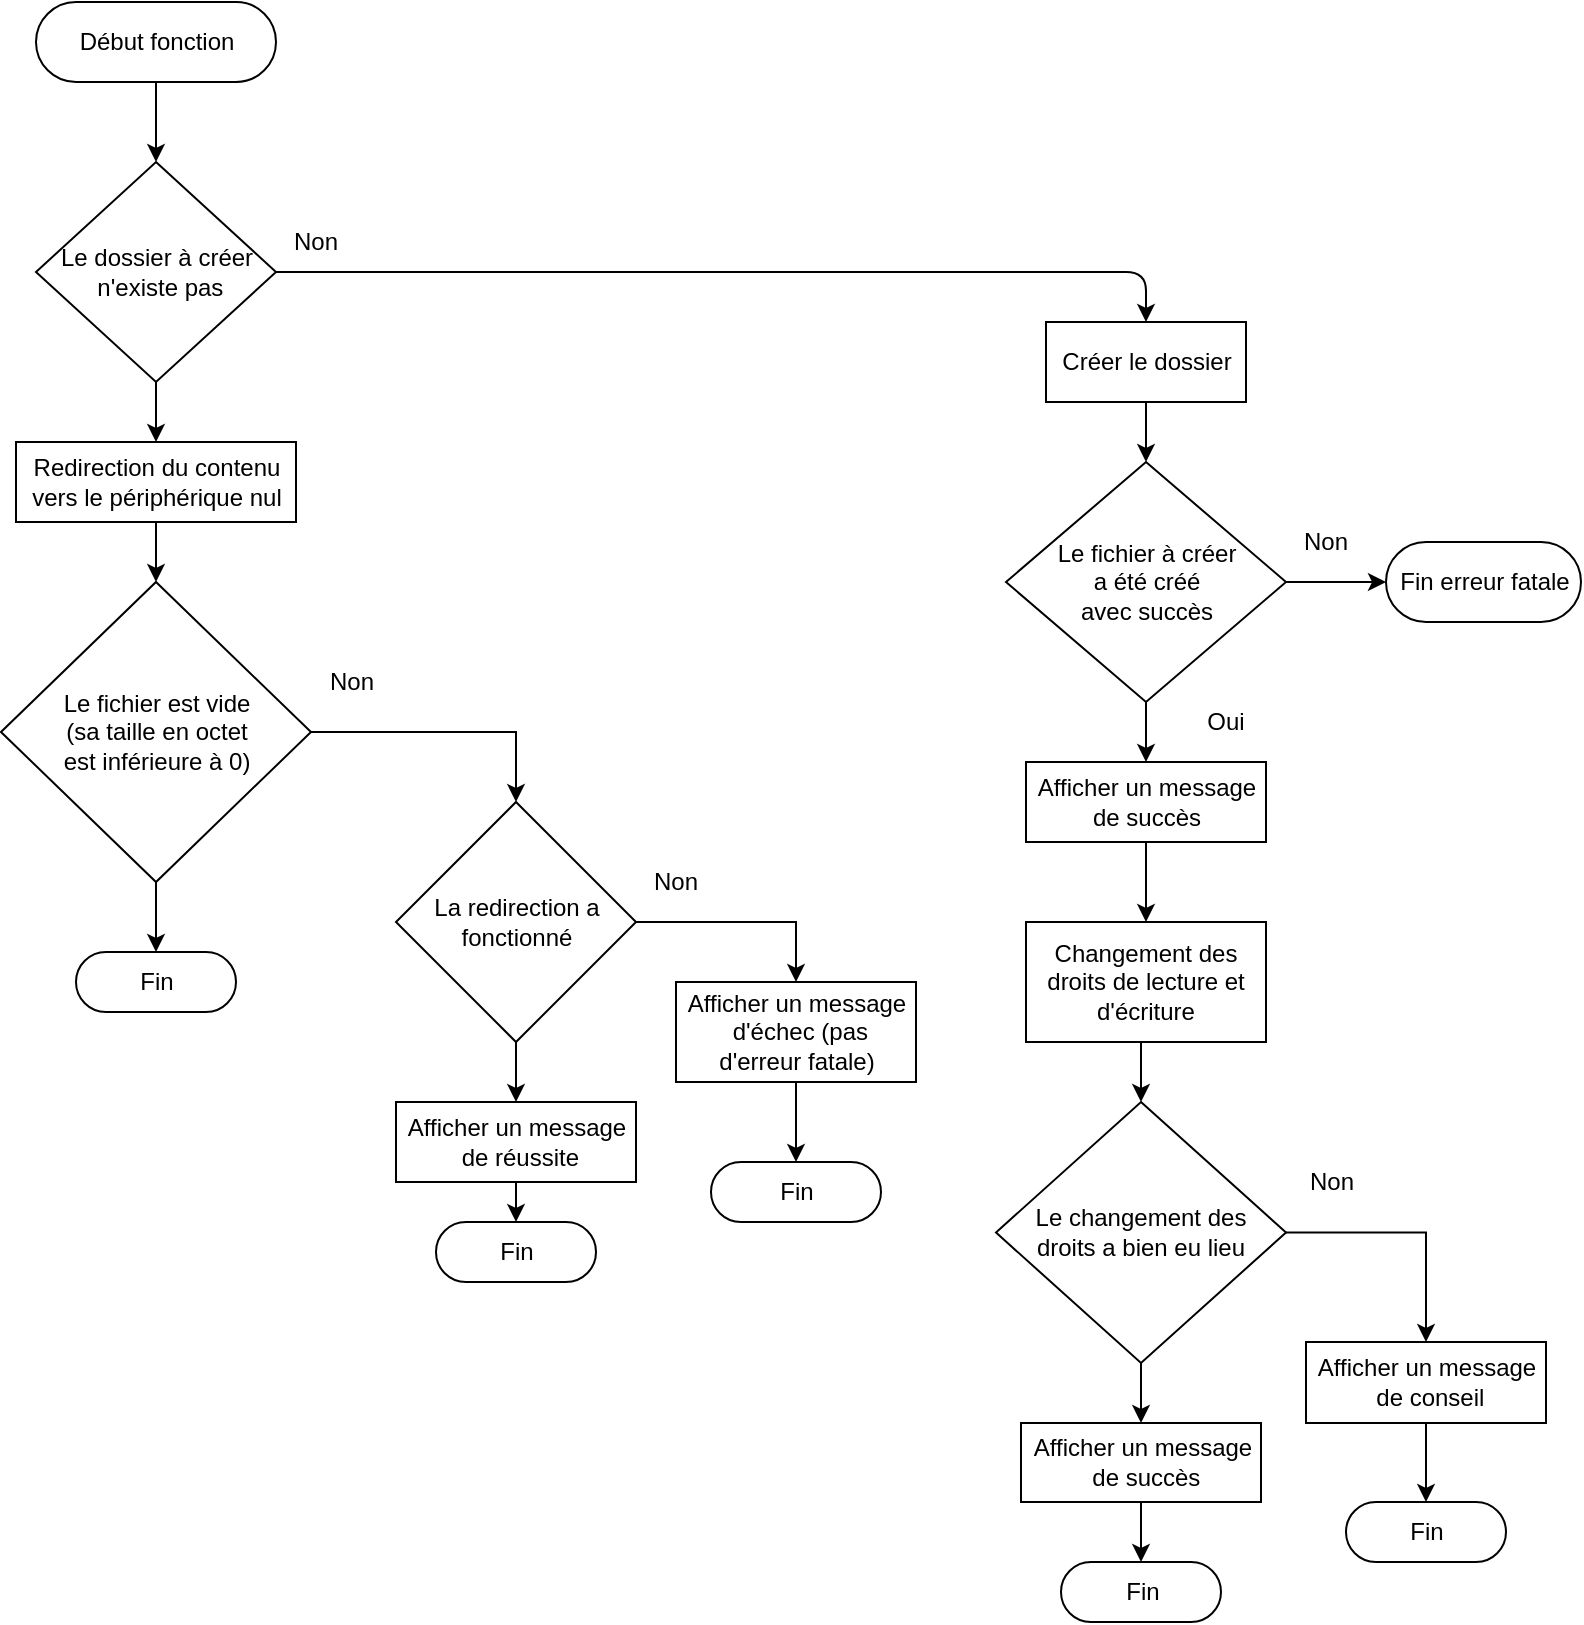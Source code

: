 <mxfile version="12.6.5" type="device"><diagram id="C5RBs43oDa-KdzZeNtuy" name="Page-1"><mxGraphModel dx="1108" dy="511" grid="1" gridSize="10" guides="1" tooltips="1" connect="1" arrows="1" fold="1" page="1" pageScale="1" pageWidth="827" pageHeight="1169" math="0" shadow="0"><root><mxCell id="WIyWlLk6GJQsqaUBKTNV-0"/><mxCell id="WIyWlLk6GJQsqaUBKTNV-1" parent="WIyWlLk6GJQsqaUBKTNV-0"/><mxCell id="uK7nbBuzYPpAONlAW4nQ-0" style="edgeStyle=orthogonalEdgeStyle;rounded=0;orthogonalLoop=1;jettySize=auto;html=1;exitX=0.5;exitY=1;exitDx=0;exitDy=0;entryX=0.5;entryY=0;entryDx=0;entryDy=0;" edge="1" parent="WIyWlLk6GJQsqaUBKTNV-1" source="uK7nbBuzYPpAONlAW4nQ-1" target="uK7nbBuzYPpAONlAW4nQ-30"><mxGeometry relative="1" as="geometry"/></mxCell><mxCell id="uK7nbBuzYPpAONlAW4nQ-1" value="Le dossier à créer&lt;br&gt;&amp;nbsp;n'existe pas" style="shape=rhombus;html=1;dashed=0;whitespace=wrap;perimeter=rhombusPerimeter;" vertex="1" parent="WIyWlLk6GJQsqaUBKTNV-1"><mxGeometry x="170" y="130" width="120" height="110" as="geometry"/></mxCell><mxCell id="uK7nbBuzYPpAONlAW4nQ-2" style="edgeStyle=orthogonalEdgeStyle;rounded=0;orthogonalLoop=1;jettySize=auto;html=1;exitX=0.5;exitY=0.5;exitDx=0;exitDy=20;exitPerimeter=0;entryX=0.5;entryY=0;entryDx=0;entryDy=0;" edge="1" parent="WIyWlLk6GJQsqaUBKTNV-1" source="uK7nbBuzYPpAONlAW4nQ-3" target="uK7nbBuzYPpAONlAW4nQ-1"><mxGeometry relative="1" as="geometry"/></mxCell><mxCell id="uK7nbBuzYPpAONlAW4nQ-3" value="Début fonction" style="html=1;dashed=0;whitespace=wrap;shape=mxgraph.dfd.start" vertex="1" parent="WIyWlLk6GJQsqaUBKTNV-1"><mxGeometry x="170" y="50" width="120" height="40" as="geometry"/></mxCell><mxCell id="uK7nbBuzYPpAONlAW4nQ-4" style="edgeStyle=orthogonalEdgeStyle;rounded=0;orthogonalLoop=1;jettySize=auto;html=1;exitX=0.5;exitY=1;exitDx=0;exitDy=0;entryX=0.5;entryY=0;entryDx=0;entryDy=0;" edge="1" parent="WIyWlLk6GJQsqaUBKTNV-1" source="uK7nbBuzYPpAONlAW4nQ-5" target="uK7nbBuzYPpAONlAW4nQ-10"><mxGeometry relative="1" as="geometry"/></mxCell><mxCell id="uK7nbBuzYPpAONlAW4nQ-5" value="Le fichier à créer&lt;br&gt;a été créé&lt;br&gt;avec succès" style="shape=rhombus;html=1;dashed=0;whitespace=wrap;perimeter=rhombusPerimeter;" vertex="1" parent="WIyWlLk6GJQsqaUBKTNV-1"><mxGeometry x="655" y="280" width="140" height="120" as="geometry"/></mxCell><mxCell id="uK7nbBuzYPpAONlAW4nQ-6" value="" style="endArrow=classic;html=1;exitX=1;exitY=0.5;exitDx=0;exitDy=0;entryX=0.5;entryY=0;entryDx=0;entryDy=0;" edge="1" parent="WIyWlLk6GJQsqaUBKTNV-1" source="uK7nbBuzYPpAONlAW4nQ-1" target="uK7nbBuzYPpAONlAW4nQ-38"><mxGeometry width="50" height="50" relative="1" as="geometry"><mxPoint x="330" y="210" as="sourcePoint"/><mxPoint x="620" y="200" as="targetPoint"/><Array as="points"><mxPoint x="725" y="185"/></Array></mxGeometry></mxCell><mxCell id="uK7nbBuzYPpAONlAW4nQ-7" value="Fin erreur fatale" style="html=1;dashed=0;whitespace=wrap;shape=mxgraph.dfd.start" vertex="1" parent="WIyWlLk6GJQsqaUBKTNV-1"><mxGeometry x="845" y="320" width="97.5" height="40" as="geometry"/></mxCell><mxCell id="uK7nbBuzYPpAONlAW4nQ-8" value="" style="endArrow=classic;html=1;entryX=0;entryY=0.5;entryDx=0;entryDy=0;entryPerimeter=0;exitX=1;exitY=0.5;exitDx=0;exitDy=0;" edge="1" parent="WIyWlLk6GJQsqaUBKTNV-1" source="uK7nbBuzYPpAONlAW4nQ-5" target="uK7nbBuzYPpAONlAW4nQ-7"><mxGeometry width="50" height="50" relative="1" as="geometry"><mxPoint x="805" y="350" as="sourcePoint"/><mxPoint x="835" y="310" as="targetPoint"/></mxGeometry></mxCell><mxCell id="uK7nbBuzYPpAONlAW4nQ-9" style="edgeStyle=orthogonalEdgeStyle;rounded=0;orthogonalLoop=1;jettySize=auto;html=1;exitX=0.5;exitY=1;exitDx=0;exitDy=0;entryX=0.5;entryY=0;entryDx=0;entryDy=0;" edge="1" parent="WIyWlLk6GJQsqaUBKTNV-1" source="uK7nbBuzYPpAONlAW4nQ-10" target="uK7nbBuzYPpAONlAW4nQ-15"><mxGeometry relative="1" as="geometry"/></mxCell><mxCell id="uK7nbBuzYPpAONlAW4nQ-10" value="Afficher un message &lt;br&gt;de succès" style="html=1;dashed=0;whitespace=wrap;" vertex="1" parent="WIyWlLk6GJQsqaUBKTNV-1"><mxGeometry x="665" y="430" width="120" height="40" as="geometry"/></mxCell><mxCell id="uK7nbBuzYPpAONlAW4nQ-11" value="Non" style="text;html=1;strokeColor=none;fillColor=none;align=center;verticalAlign=middle;whiteSpace=wrap;rounded=0;" vertex="1" parent="WIyWlLk6GJQsqaUBKTNV-1"><mxGeometry x="290" y="160" width="40" height="20" as="geometry"/></mxCell><mxCell id="uK7nbBuzYPpAONlAW4nQ-12" value="Non" style="text;html=1;strokeColor=none;fillColor=none;align=center;verticalAlign=middle;whiteSpace=wrap;rounded=0;" vertex="1" parent="WIyWlLk6GJQsqaUBKTNV-1"><mxGeometry x="795" y="310" width="40" height="20" as="geometry"/></mxCell><mxCell id="uK7nbBuzYPpAONlAW4nQ-13" value="Oui" style="text;html=1;strokeColor=none;fillColor=none;align=center;verticalAlign=middle;whiteSpace=wrap;rounded=0;" vertex="1" parent="WIyWlLk6GJQsqaUBKTNV-1"><mxGeometry x="745" y="400" width="40" height="20" as="geometry"/></mxCell><mxCell id="uK7nbBuzYPpAONlAW4nQ-14" style="edgeStyle=orthogonalEdgeStyle;rounded=0;orthogonalLoop=1;jettySize=auto;html=1;exitX=0.5;exitY=1;exitDx=0;exitDy=0;entryX=0.5;entryY=0;entryDx=0;entryDy=0;" edge="1" parent="WIyWlLk6GJQsqaUBKTNV-1" source="uK7nbBuzYPpAONlAW4nQ-15" target="uK7nbBuzYPpAONlAW4nQ-18"><mxGeometry relative="1" as="geometry"><mxPoint x="725" y="599" as="targetPoint"/></mxGeometry></mxCell><mxCell id="uK7nbBuzYPpAONlAW4nQ-15" value="Changement des droits de lecture et d'écriture" style="rounded=0;whiteSpace=wrap;html=1;" vertex="1" parent="WIyWlLk6GJQsqaUBKTNV-1"><mxGeometry x="665" y="510" width="120" height="60" as="geometry"/></mxCell><mxCell id="uK7nbBuzYPpAONlAW4nQ-16" style="edgeStyle=orthogonalEdgeStyle;rounded=0;orthogonalLoop=1;jettySize=auto;html=1;exitX=1;exitY=0.5;exitDx=0;exitDy=0;entryX=0.5;entryY=0;entryDx=0;entryDy=0;" edge="1" parent="WIyWlLk6GJQsqaUBKTNV-1" source="uK7nbBuzYPpAONlAW4nQ-18" target="uK7nbBuzYPpAONlAW4nQ-21"><mxGeometry relative="1" as="geometry"><mxPoint x="797.5" y="664.25" as="sourcePoint"/></mxGeometry></mxCell><mxCell id="uK7nbBuzYPpAONlAW4nQ-17" style="edgeStyle=orthogonalEdgeStyle;rounded=0;orthogonalLoop=1;jettySize=auto;html=1;exitX=0.5;exitY=1;exitDx=0;exitDy=0;entryX=0.5;entryY=0;entryDx=0;entryDy=0;" edge="1" parent="WIyWlLk6GJQsqaUBKTNV-1" source="uK7nbBuzYPpAONlAW4nQ-18" target="uK7nbBuzYPpAONlAW4nQ-24"><mxGeometry relative="1" as="geometry"><mxPoint x="725" y="729.5" as="sourcePoint"/></mxGeometry></mxCell><mxCell id="uK7nbBuzYPpAONlAW4nQ-18" value="Le changement des &lt;br&gt;droits a bien eu lieu" style="rhombus;whiteSpace=wrap;html=1;" vertex="1" parent="WIyWlLk6GJQsqaUBKTNV-1"><mxGeometry x="650" y="600" width="145" height="130.5" as="geometry"/></mxCell><mxCell id="uK7nbBuzYPpAONlAW4nQ-19" value="Fin" style="html=1;dashed=0;whitespace=wrap;shape=mxgraph.dfd.start" vertex="1" parent="WIyWlLk6GJQsqaUBKTNV-1"><mxGeometry x="825" y="800" width="80" height="30" as="geometry"/></mxCell><mxCell id="uK7nbBuzYPpAONlAW4nQ-20" style="edgeStyle=orthogonalEdgeStyle;rounded=0;orthogonalLoop=1;jettySize=auto;html=1;exitX=0.5;exitY=1;exitDx=0;exitDy=0;entryX=0.5;entryY=0.5;entryDx=0;entryDy=-15;entryPerimeter=0;" edge="1" parent="WIyWlLk6GJQsqaUBKTNV-1" source="uK7nbBuzYPpAONlAW4nQ-21" target="uK7nbBuzYPpAONlAW4nQ-19"><mxGeometry relative="1" as="geometry"/></mxCell><mxCell id="uK7nbBuzYPpAONlAW4nQ-21" value="Afficher un message&lt;br&gt;&amp;nbsp;de conseil" style="html=1;dashed=0;whitespace=wrap;" vertex="1" parent="WIyWlLk6GJQsqaUBKTNV-1"><mxGeometry x="805" y="720" width="120" height="40.5" as="geometry"/></mxCell><mxCell id="uK7nbBuzYPpAONlAW4nQ-22" value="Non" style="text;html=1;strokeColor=none;fillColor=none;align=center;verticalAlign=middle;whiteSpace=wrap;rounded=0;" vertex="1" parent="WIyWlLk6GJQsqaUBKTNV-1"><mxGeometry x="798" y="630" width="40" height="20" as="geometry"/></mxCell><mxCell id="uK7nbBuzYPpAONlAW4nQ-23" style="edgeStyle=orthogonalEdgeStyle;rounded=0;orthogonalLoop=1;jettySize=auto;html=1;exitX=0.5;exitY=1;exitDx=0;exitDy=0;entryX=0.5;entryY=0.5;entryDx=0;entryDy=-15;entryPerimeter=0;" edge="1" parent="WIyWlLk6GJQsqaUBKTNV-1" source="uK7nbBuzYPpAONlAW4nQ-24" target="uK7nbBuzYPpAONlAW4nQ-25"><mxGeometry relative="1" as="geometry"/></mxCell><mxCell id="uK7nbBuzYPpAONlAW4nQ-24" value="Afficher un message&lt;br&gt;&amp;nbsp;de succès" style="html=1;dashed=0;whitespace=wrap;" vertex="1" parent="WIyWlLk6GJQsqaUBKTNV-1"><mxGeometry x="662.5" y="760.5" width="120" height="39.5" as="geometry"/></mxCell><mxCell id="uK7nbBuzYPpAONlAW4nQ-25" value="Fin" style="html=1;dashed=0;whitespace=wrap;shape=mxgraph.dfd.start" vertex="1" parent="WIyWlLk6GJQsqaUBKTNV-1"><mxGeometry x="682.5" y="830" width="80" height="30" as="geometry"/></mxCell><mxCell id="uK7nbBuzYPpAONlAW4nQ-26" style="edgeStyle=orthogonalEdgeStyle;rounded=0;orthogonalLoop=1;jettySize=auto;html=1;exitX=1;exitY=0.5;exitDx=0;exitDy=0;entryX=0.5;entryY=0;entryDx=0;entryDy=0;" edge="1" parent="WIyWlLk6GJQsqaUBKTNV-1" source="uK7nbBuzYPpAONlAW4nQ-28" target="uK7nbBuzYPpAONlAW4nQ-33"><mxGeometry relative="1" as="geometry"/></mxCell><mxCell id="uK7nbBuzYPpAONlAW4nQ-27" style="edgeStyle=orthogonalEdgeStyle;rounded=0;orthogonalLoop=1;jettySize=auto;html=1;exitX=0.5;exitY=1;exitDx=0;exitDy=0;entryX=0.5;entryY=0;entryDx=0;entryDy=0;" edge="1" parent="WIyWlLk6GJQsqaUBKTNV-1" source="uK7nbBuzYPpAONlAW4nQ-28" target="uK7nbBuzYPpAONlAW4nQ-35"><mxGeometry relative="1" as="geometry"/></mxCell><mxCell id="uK7nbBuzYPpAONlAW4nQ-28" value="La redirection a&lt;br&gt;fonctionné" style="shape=rhombus;html=1;dashed=0;whitespace=wrap;perimeter=rhombusPerimeter;" vertex="1" parent="WIyWlLk6GJQsqaUBKTNV-1"><mxGeometry x="350" y="450" width="120" height="120" as="geometry"/></mxCell><mxCell id="uK7nbBuzYPpAONlAW4nQ-29" style="edgeStyle=orthogonalEdgeStyle;rounded=0;orthogonalLoop=1;jettySize=auto;html=1;exitX=0.5;exitY=1;exitDx=0;exitDy=0;entryX=0.5;entryY=0;entryDx=0;entryDy=0;" edge="1" parent="WIyWlLk6GJQsqaUBKTNV-1" source="uK7nbBuzYPpAONlAW4nQ-30" target="uK7nbBuzYPpAONlAW4nQ-41"><mxGeometry relative="1" as="geometry"/></mxCell><mxCell id="uK7nbBuzYPpAONlAW4nQ-30" value="Redirection du contenu &lt;br&gt;vers le périphérique nul" style="html=1;dashed=0;whitespace=wrap;" vertex="1" parent="WIyWlLk6GJQsqaUBKTNV-1"><mxGeometry x="160" y="270" width="140" height="40" as="geometry"/></mxCell><mxCell id="uK7nbBuzYPpAONlAW4nQ-31" value="Fin" style="html=1;dashed=0;whitespace=wrap;shape=mxgraph.dfd.start" vertex="1" parent="WIyWlLk6GJQsqaUBKTNV-1"><mxGeometry x="507.5" y="630" width="85" height="30" as="geometry"/></mxCell><mxCell id="uK7nbBuzYPpAONlAW4nQ-32" style="edgeStyle=orthogonalEdgeStyle;rounded=0;orthogonalLoop=1;jettySize=auto;html=1;exitX=0.5;exitY=1;exitDx=0;exitDy=0;entryX=0.5;entryY=0.5;entryDx=0;entryDy=-15;entryPerimeter=0;" edge="1" parent="WIyWlLk6GJQsqaUBKTNV-1" source="uK7nbBuzYPpAONlAW4nQ-33" target="uK7nbBuzYPpAONlAW4nQ-31"><mxGeometry relative="1" as="geometry"><mxPoint x="560" y="620" as="targetPoint"/></mxGeometry></mxCell><mxCell id="uK7nbBuzYPpAONlAW4nQ-33" value="Afficher un message&lt;br&gt;&amp;nbsp;d'échec (pas &lt;br&gt;d'erreur fatale)" style="html=1;dashed=0;whitespace=wrap;" vertex="1" parent="WIyWlLk6GJQsqaUBKTNV-1"><mxGeometry x="490" y="540" width="120" height="50" as="geometry"/></mxCell><mxCell id="uK7nbBuzYPpAONlAW4nQ-34" style="edgeStyle=orthogonalEdgeStyle;rounded=0;orthogonalLoop=1;jettySize=auto;html=1;exitX=0.5;exitY=1;exitDx=0;exitDy=0;entryX=0.5;entryY=0.5;entryDx=0;entryDy=-15;entryPerimeter=0;" edge="1" parent="WIyWlLk6GJQsqaUBKTNV-1" source="uK7nbBuzYPpAONlAW4nQ-35" target="uK7nbBuzYPpAONlAW4nQ-36"><mxGeometry relative="1" as="geometry"/></mxCell><mxCell id="uK7nbBuzYPpAONlAW4nQ-35" value="Afficher un message&lt;br&gt;&amp;nbsp;de réussite" style="html=1;dashed=0;whitespace=wrap;" vertex="1" parent="WIyWlLk6GJQsqaUBKTNV-1"><mxGeometry x="350" y="600" width="120" height="40" as="geometry"/></mxCell><mxCell id="uK7nbBuzYPpAONlAW4nQ-36" value="Fin" style="html=1;dashed=0;whitespace=wrap;shape=mxgraph.dfd.start" vertex="1" parent="WIyWlLk6GJQsqaUBKTNV-1"><mxGeometry x="370" y="660" width="80" height="30" as="geometry"/></mxCell><mxCell id="uK7nbBuzYPpAONlAW4nQ-37" style="edgeStyle=orthogonalEdgeStyle;rounded=0;orthogonalLoop=1;jettySize=auto;html=1;exitX=0.5;exitY=1;exitDx=0;exitDy=0;entryX=0.5;entryY=0;entryDx=0;entryDy=0;" edge="1" parent="WIyWlLk6GJQsqaUBKTNV-1" source="uK7nbBuzYPpAONlAW4nQ-38" target="uK7nbBuzYPpAONlAW4nQ-5"><mxGeometry relative="1" as="geometry"/></mxCell><mxCell id="uK7nbBuzYPpAONlAW4nQ-38" value="Créer le dossier" style="html=1;dashed=0;whitespace=wrap;" vertex="1" parent="WIyWlLk6GJQsqaUBKTNV-1"><mxGeometry x="675" y="210" width="100" height="40" as="geometry"/></mxCell><mxCell id="uK7nbBuzYPpAONlAW4nQ-39" style="edgeStyle=orthogonalEdgeStyle;rounded=0;orthogonalLoop=1;jettySize=auto;html=1;exitX=1;exitY=0.5;exitDx=0;exitDy=0;entryX=0.5;entryY=0;entryDx=0;entryDy=0;" edge="1" parent="WIyWlLk6GJQsqaUBKTNV-1" source="uK7nbBuzYPpAONlAW4nQ-41" target="uK7nbBuzYPpAONlAW4nQ-28"><mxGeometry relative="1" as="geometry"/></mxCell><mxCell id="uK7nbBuzYPpAONlAW4nQ-40" style="edgeStyle=orthogonalEdgeStyle;rounded=0;orthogonalLoop=1;jettySize=auto;html=1;exitX=0.5;exitY=1;exitDx=0;exitDy=0;entryX=0.5;entryY=0.5;entryDx=0;entryDy=-15.0;entryPerimeter=0;" edge="1" parent="WIyWlLk6GJQsqaUBKTNV-1" source="uK7nbBuzYPpAONlAW4nQ-41" target="uK7nbBuzYPpAONlAW4nQ-44"><mxGeometry relative="1" as="geometry"/></mxCell><mxCell id="uK7nbBuzYPpAONlAW4nQ-41" value="Le fichier est vide &lt;br&gt;(sa taille en octet&lt;br&gt;est inférieure à 0)" style="shape=rhombus;html=1;dashed=0;whitespace=wrap;perimeter=rhombusPerimeter;" vertex="1" parent="WIyWlLk6GJQsqaUBKTNV-1"><mxGeometry x="152.5" y="340" width="155" height="150" as="geometry"/></mxCell><mxCell id="uK7nbBuzYPpAONlAW4nQ-42" value="Non" style="text;html=1;strokeColor=none;fillColor=none;align=center;verticalAlign=middle;whiteSpace=wrap;rounded=0;" vertex="1" parent="WIyWlLk6GJQsqaUBKTNV-1"><mxGeometry x="307.5" y="380" width="40" height="20" as="geometry"/></mxCell><mxCell id="uK7nbBuzYPpAONlAW4nQ-43" value="Non" style="text;html=1;strokeColor=none;fillColor=none;align=center;verticalAlign=middle;whiteSpace=wrap;rounded=0;" vertex="1" parent="WIyWlLk6GJQsqaUBKTNV-1"><mxGeometry x="470" y="480" width="40" height="20" as="geometry"/></mxCell><mxCell id="uK7nbBuzYPpAONlAW4nQ-44" value="Fin" style="html=1;dashed=0;whitespace=wrap;shape=mxgraph.dfd.start" vertex="1" parent="WIyWlLk6GJQsqaUBKTNV-1"><mxGeometry x="190" y="525" width="80" height="30" as="geometry"/></mxCell></root></mxGraphModel></diagram></mxfile>